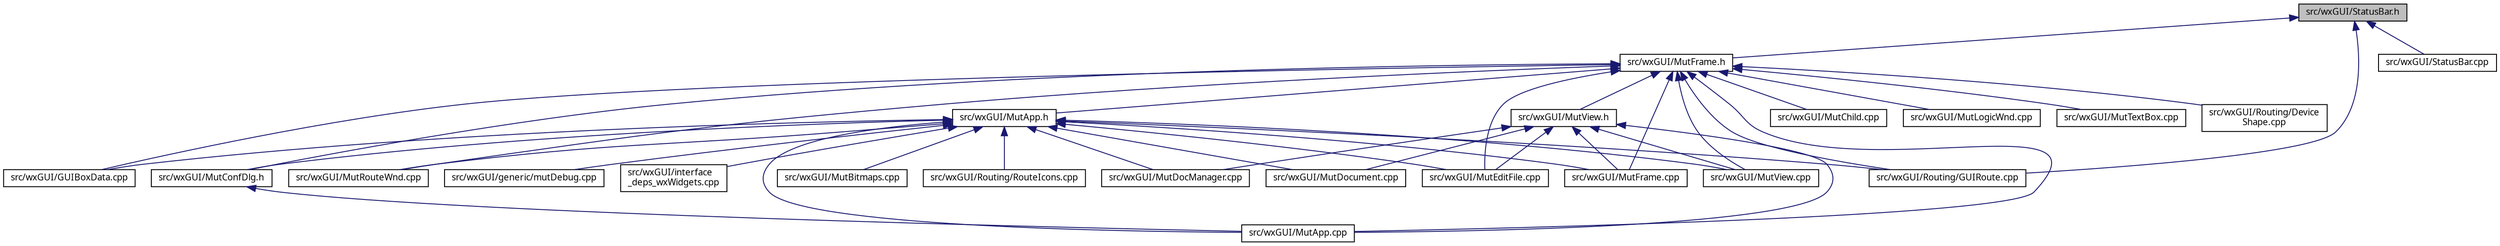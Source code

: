 digraph "src/wxGUI/StatusBar.h"
{
  edge [fontname="Sans",fontsize="10",labelfontname="Sans",labelfontsize="10"];
  node [fontname="Sans",fontsize="10",shape=record];
  Node34 [label="src/wxGUI/StatusBar.h",height=0.2,width=0.4,color="black", fillcolor="grey75", style="filled", fontcolor="black"];
  Node34 -> Node35 [dir="back",color="midnightblue",fontsize="10",style="solid",fontname="Sans"];
  Node35 [label="src/wxGUI/MutFrame.h",height=0.2,width=0.4,color="black", fillcolor="white", style="filled",URL="$dd/db5/MutFrame_8h.html"];
  Node35 -> Node36 [dir="back",color="midnightblue",fontsize="10",style="solid",fontname="Sans"];
  Node36 [label="src/wxGUI/MutApp.h",height=0.2,width=0.4,color="black", fillcolor="white", style="filled",URL="$db/dc1/MutApp_8h.html"];
  Node36 -> Node37 [dir="back",color="midnightblue",fontsize="10",style="solid",fontname="Sans"];
  Node37 [label="src/wxGUI/generic/mutDebug.cpp",height=0.2,width=0.4,color="black", fillcolor="white", style="filled",URL="$d4/dc0/mutDebug_8cpp.html",tooltip="Some functions and classes to help to debug Mutabor. "];
  Node36 -> Node38 [dir="back",color="midnightblue",fontsize="10",style="solid",fontname="Sans"];
  Node38 [label="src/wxGUI/GUIBoxData.cpp",height=0.2,width=0.4,color="black", fillcolor="white", style="filled",URL="$d2/dd3/GUIBoxData_8cpp.html"];
  Node36 -> Node39 [dir="back",color="midnightblue",fontsize="10",style="solid",fontname="Sans"];
  Node39 [label="src/wxGUI/interface\l_deps_wxWidgets.cpp",height=0.2,width=0.4,color="black", fillcolor="white", style="filled",URL="$df/dff/interface__deps__wxWidgets_8cpp.html"];
  Node36 -> Node40 [dir="back",color="midnightblue",fontsize="10",style="solid",fontname="Sans"];
  Node40 [label="src/wxGUI/MutApp.cpp",height=0.2,width=0.4,color="black", fillcolor="white", style="filled",URL="$d5/d1c/MutApp_8cpp.html",tooltip="Mutabor Application. "];
  Node36 -> Node41 [dir="back",color="midnightblue",fontsize="10",style="solid",fontname="Sans"];
  Node41 [label="src/wxGUI/MutConfDlg.h",height=0.2,width=0.4,color="black", fillcolor="white", style="filled",URL="$d9/d8f/MutConfDlg_8h.html"];
  Node41 -> Node40 [dir="back",color="midnightblue",fontsize="10",style="solid",fontname="Sans"];
  Node36 -> Node42 [dir="back",color="midnightblue",fontsize="10",style="solid",fontname="Sans"];
  Node42 [label="src/wxGUI/MutBitmaps.cpp",height=0.2,width=0.4,color="black", fillcolor="white", style="filled",URL="$d7/db6/MutBitmaps_8cpp.html",tooltip="Mutabor Bitmaps. "];
  Node36 -> Node43 [dir="back",color="midnightblue",fontsize="10",style="solid",fontname="Sans"];
  Node43 [label="src/wxGUI/MutDocManager.cpp",height=0.2,width=0.4,color="black", fillcolor="white", style="filled",URL="$dd/db0/MutDocManager_8cpp.html"];
  Node36 -> Node44 [dir="back",color="midnightblue",fontsize="10",style="solid",fontname="Sans"];
  Node44 [label="src/wxGUI/MutDocument.cpp",height=0.2,width=0.4,color="black", fillcolor="white", style="filled",URL="$d6/d3b/MutDocument_8cpp.html",tooltip="Document/View Document class for Mutabor source files. "];
  Node36 -> Node45 [dir="back",color="midnightblue",fontsize="10",style="solid",fontname="Sans"];
  Node45 [label="src/wxGUI/MutEditFile.cpp",height=0.2,width=0.4,color="black", fillcolor="white", style="filled",URL="$d1/da4/MutEditFile_8cpp.html",tooltip="Mutabor Edit window for Mutabor-files. "];
  Node36 -> Node46 [dir="back",color="midnightblue",fontsize="10",style="solid",fontname="Sans"];
  Node46 [label="src/wxGUI/MutFrame.cpp",height=0.2,width=0.4,color="black", fillcolor="white", style="filled",URL="$dc/df3/MutFrame_8cpp.html",tooltip="Mutabor Frame. "];
  Node36 -> Node47 [dir="back",color="midnightblue",fontsize="10",style="solid",fontname="Sans"];
  Node47 [label="src/wxGUI/MutRouteWnd.cpp",height=0.2,width=0.4,color="black", fillcolor="white", style="filled",URL="$dc/def/MutRouteWnd_8cpp.html",tooltip="Routing window. "];
  Node36 -> Node48 [dir="back",color="midnightblue",fontsize="10",style="solid",fontname="Sans"];
  Node48 [label="src/wxGUI/MutView.cpp",height=0.2,width=0.4,color="black", fillcolor="white", style="filled",URL="$d8/d33/MutView_8cpp.html",tooltip="Document/View View class for Mutabor source files. "];
  Node36 -> Node49 [dir="back",color="midnightblue",fontsize="10",style="solid",fontname="Sans"];
  Node49 [label="src/wxGUI/Routing/GUIRoute.cpp",height=0.2,width=0.4,color="black", fillcolor="white", style="filled",URL="$d4/dee/GUIRoute_8cpp.html"];
  Node36 -> Node50 [dir="back",color="midnightblue",fontsize="10",style="solid",fontname="Sans"];
  Node50 [label="src/wxGUI/Routing/RouteIcons.cpp",height=0.2,width=0.4,color="black", fillcolor="white", style="filled",URL="$d1/d28/RouteIcons_8cpp.html",tooltip="Devices base classes. "];
  Node35 -> Node38 [dir="back",color="midnightblue",fontsize="10",style="solid",fontname="Sans"];
  Node35 -> Node40 [dir="back",color="midnightblue",fontsize="10",style="solid",fontname="Sans"];
  Node35 -> Node51 [dir="back",color="midnightblue",fontsize="10",style="solid",fontname="Sans"];
  Node51 [label="src/wxGUI/MutView.h",height=0.2,width=0.4,color="black", fillcolor="white", style="filled",URL="$d0/d9e/MutView_8h.html"];
  Node51 -> Node40 [dir="back",color="midnightblue",fontsize="10",style="solid",fontname="Sans"];
  Node51 -> Node43 [dir="back",color="midnightblue",fontsize="10",style="solid",fontname="Sans"];
  Node51 -> Node44 [dir="back",color="midnightblue",fontsize="10",style="solid",fontname="Sans"];
  Node51 -> Node45 [dir="back",color="midnightblue",fontsize="10",style="solid",fontname="Sans"];
  Node51 -> Node46 [dir="back",color="midnightblue",fontsize="10",style="solid",fontname="Sans"];
  Node51 -> Node48 [dir="back",color="midnightblue",fontsize="10",style="solid",fontname="Sans"];
  Node35 -> Node41 [dir="back",color="midnightblue",fontsize="10",style="solid",fontname="Sans"];
  Node35 -> Node52 [dir="back",color="midnightblue",fontsize="10",style="solid",fontname="Sans"];
  Node52 [label="src/wxGUI/MutChild.cpp",height=0.2,width=0.4,color="black", fillcolor="white", style="filled",URL="$da/d72/MutChild_8cpp.html"];
  Node35 -> Node45 [dir="back",color="midnightblue",fontsize="10",style="solid",fontname="Sans"];
  Node35 -> Node46 [dir="back",color="midnightblue",fontsize="10",style="solid",fontname="Sans"];
  Node35 -> Node53 [dir="back",color="midnightblue",fontsize="10",style="solid",fontname="Sans"];
  Node53 [label="src/wxGUI/MutLogicWnd.cpp",height=0.2,width=0.4,color="black", fillcolor="white", style="filled",URL="$df/d11/MutLogicWnd_8cpp.html",tooltip="Logic window. "];
  Node35 -> Node47 [dir="back",color="midnightblue",fontsize="10",style="solid",fontname="Sans"];
  Node35 -> Node54 [dir="back",color="midnightblue",fontsize="10",style="solid",fontname="Sans"];
  Node54 [label="src/wxGUI/MutTextBox.cpp",height=0.2,width=0.4,color="black", fillcolor="white", style="filled",URL="$df/d3c/MutTextBox_8cpp.html",tooltip="Textbox for Lists. "];
  Node35 -> Node48 [dir="back",color="midnightblue",fontsize="10",style="solid",fontname="Sans"];
  Node35 -> Node55 [dir="back",color="midnightblue",fontsize="10",style="solid",fontname="Sans"];
  Node55 [label="src/wxGUI/Routing/Device\lShape.cpp",height=0.2,width=0.4,color="black", fillcolor="white", style="filled",URL="$d9/d94/DeviceShape_8cpp.html",tooltip="Device shape base class for route window. "];
  Node35 -> Node49 [dir="back",color="midnightblue",fontsize="10",style="solid",fontname="Sans"];
  Node34 -> Node49 [dir="back",color="midnightblue",fontsize="10",style="solid",fontname="Sans"];
  Node34 -> Node56 [dir="back",color="midnightblue",fontsize="10",style="solid",fontname="Sans"];
  Node56 [label="src/wxGUI/StatusBar.cpp",height=0.2,width=0.4,color="black", fillcolor="white", style="filled",URL="$d5/de4/StatusBar_8cpp.html"];
}
